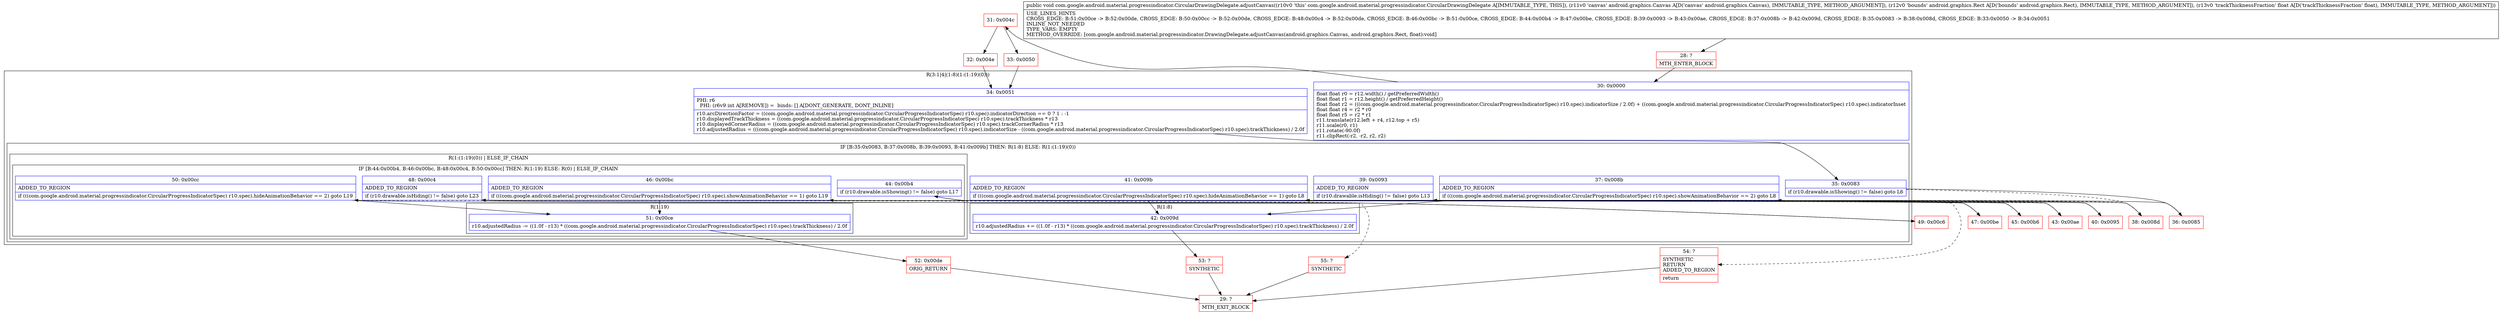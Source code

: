 digraph "CFG forcom.google.android.material.progressindicator.CircularDrawingDelegate.adjustCanvas(Landroid\/graphics\/Canvas;Landroid\/graphics\/Rect;F)V" {
subgraph cluster_Region_909737638 {
label = "R(3:1|4|(1:8)(1:(1:19)(0)))";
node [shape=record,color=blue];
Node_30 [shape=record,label="{30\:\ 0x0000|float float r0 = r12.width() \/ getPreferredWidth()\lfloat float r1 = r12.height() \/ getPreferredHeight()\lfloat float r2 = (((com.google.android.material.progressindicator.CircularProgressIndicatorSpec) r10.spec).indicatorSize \/ 2.0f) + ((com.google.android.material.progressindicator.CircularProgressIndicatorSpec) r10.spec).indicatorInset\lfloat float r4 = r2 * r0\lfloat float r5 = r2 * r1\lr11.translate(r12.left + r4, r12.top + r5)\lr11.scale(r0, r1)\lr11.rotate(\-90.0f)\lr11.clipRect(\-r2, \-r2, r2, r2)\l}"];
Node_34 [shape=record,label="{34\:\ 0x0051|PHI: r6 \l  PHI: (r6v9 int A[REMOVE]) =  binds: [] A[DONT_GENERATE, DONT_INLINE]\l|r10.arcDirectionFactor = ((com.google.android.material.progressindicator.CircularProgressIndicatorSpec) r10.spec).indicatorDirection == 0 ? 1 : \-1\lr10.displayedTrackThickness = ((com.google.android.material.progressindicator.CircularProgressIndicatorSpec) r10.spec).trackThickness * r13\lr10.displayedCornerRadius = ((com.google.android.material.progressindicator.CircularProgressIndicatorSpec) r10.spec).trackCornerRadius * r13\lr10.adjustedRadius = (((com.google.android.material.progressindicator.CircularProgressIndicatorSpec) r10.spec).indicatorSize \- ((com.google.android.material.progressindicator.CircularProgressIndicatorSpec) r10.spec).trackThickness) \/ 2.0f\l}"];
subgraph cluster_IfRegion_1585626470 {
label = "IF [B:35:0x0083, B:37:0x008b, B:39:0x0093, B:41:0x009b] THEN: R(1:8) ELSE: R(1:(1:19)(0))";
node [shape=record,color=blue];
Node_35 [shape=record,label="{35\:\ 0x0083|if (r10.drawable.isShowing() != false) goto L6\l}"];
Node_37 [shape=record,label="{37\:\ 0x008b|ADDED_TO_REGION\l|if (((com.google.android.material.progressindicator.CircularProgressIndicatorSpec) r10.spec).showAnimationBehavior == 2) goto L8\l}"];
Node_39 [shape=record,label="{39\:\ 0x0093|ADDED_TO_REGION\l|if (r10.drawable.isHiding() != false) goto L13\l}"];
Node_41 [shape=record,label="{41\:\ 0x009b|ADDED_TO_REGION\l|if (((com.google.android.material.progressindicator.CircularProgressIndicatorSpec) r10.spec).hideAnimationBehavior == 1) goto L8\l}"];
subgraph cluster_Region_326055590 {
label = "R(1:8)";
node [shape=record,color=blue];
Node_42 [shape=record,label="{42\:\ 0x009d|r10.adjustedRadius += ((1.0f \- r13) * ((com.google.android.material.progressindicator.CircularProgressIndicatorSpec) r10.spec).trackThickness) \/ 2.0f\l}"];
}
subgraph cluster_Region_2109372621 {
label = "R(1:(1:19)(0)) | ELSE_IF_CHAIN\l";
node [shape=record,color=blue];
subgraph cluster_IfRegion_1405663182 {
label = "IF [B:44:0x00b4, B:46:0x00bc, B:48:0x00c4, B:50:0x00cc] THEN: R(1:19) ELSE: R(0) | ELSE_IF_CHAIN\l";
node [shape=record,color=blue];
Node_44 [shape=record,label="{44\:\ 0x00b4|if (r10.drawable.isShowing() != false) goto L17\l}"];
Node_46 [shape=record,label="{46\:\ 0x00bc|ADDED_TO_REGION\l|if (((com.google.android.material.progressindicator.CircularProgressIndicatorSpec) r10.spec).showAnimationBehavior == 1) goto L19\l}"];
Node_48 [shape=record,label="{48\:\ 0x00c4|ADDED_TO_REGION\l|if (r10.drawable.isHiding() != false) goto L23\l}"];
Node_50 [shape=record,label="{50\:\ 0x00cc|ADDED_TO_REGION\l|if (((com.google.android.material.progressindicator.CircularProgressIndicatorSpec) r10.spec).hideAnimationBehavior == 2) goto L19\l}"];
subgraph cluster_Region_409622876 {
label = "R(1:19)";
node [shape=record,color=blue];
Node_51 [shape=record,label="{51\:\ 0x00ce|r10.adjustedRadius \-= ((1.0f \- r13) * ((com.google.android.material.progressindicator.CircularProgressIndicatorSpec) r10.spec).trackThickness) \/ 2.0f\l}"];
}
subgraph cluster_Region_1918539505 {
label = "R(0)";
node [shape=record,color=blue];
}
}
}
}
}
Node_28 [shape=record,color=red,label="{28\:\ ?|MTH_ENTER_BLOCK\l}"];
Node_31 [shape=record,color=red,label="{31\:\ 0x004c}"];
Node_32 [shape=record,color=red,label="{32\:\ 0x004e}"];
Node_36 [shape=record,color=red,label="{36\:\ 0x0085}"];
Node_53 [shape=record,color=red,label="{53\:\ ?|SYNTHETIC\l}"];
Node_29 [shape=record,color=red,label="{29\:\ ?|MTH_EXIT_BLOCK\l}"];
Node_38 [shape=record,color=red,label="{38\:\ 0x008d}"];
Node_40 [shape=record,color=red,label="{40\:\ 0x0095}"];
Node_43 [shape=record,color=red,label="{43\:\ 0x00ae}"];
Node_45 [shape=record,color=red,label="{45\:\ 0x00b6}"];
Node_52 [shape=record,color=red,label="{52\:\ 0x00de|ORIG_RETURN\l}"];
Node_47 [shape=record,color=red,label="{47\:\ 0x00be}"];
Node_49 [shape=record,color=red,label="{49\:\ 0x00c6}"];
Node_55 [shape=record,color=red,label="{55\:\ ?|SYNTHETIC\l}"];
Node_54 [shape=record,color=red,label="{54\:\ ?|SYNTHETIC\lRETURN\lADDED_TO_REGION\l|return\l}"];
Node_33 [shape=record,color=red,label="{33\:\ 0x0050}"];
MethodNode[shape=record,label="{public void com.google.android.material.progressindicator.CircularDrawingDelegate.adjustCanvas((r10v0 'this' com.google.android.material.progressindicator.CircularDrawingDelegate A[IMMUTABLE_TYPE, THIS]), (r11v0 'canvas' android.graphics.Canvas A[D('canvas' android.graphics.Canvas), IMMUTABLE_TYPE, METHOD_ARGUMENT]), (r12v0 'bounds' android.graphics.Rect A[D('bounds' android.graphics.Rect), IMMUTABLE_TYPE, METHOD_ARGUMENT]), (r13v0 'trackThicknessFraction' float A[D('trackThicknessFraction' float), IMMUTABLE_TYPE, METHOD_ARGUMENT]))  | USE_LINES_HINTS\lCROSS_EDGE: B:51:0x00ce \-\> B:52:0x00de, CROSS_EDGE: B:50:0x00cc \-\> B:52:0x00de, CROSS_EDGE: B:48:0x00c4 \-\> B:52:0x00de, CROSS_EDGE: B:46:0x00bc \-\> B:51:0x00ce, CROSS_EDGE: B:44:0x00b4 \-\> B:47:0x00be, CROSS_EDGE: B:39:0x0093 \-\> B:43:0x00ae, CROSS_EDGE: B:37:0x008b \-\> B:42:0x009d, CROSS_EDGE: B:35:0x0083 \-\> B:38:0x008d, CROSS_EDGE: B:33:0x0050 \-\> B:34:0x0051\lINLINE_NOT_NEEDED\lTYPE_VARS: EMPTY\lMETHOD_OVERRIDE: [com.google.android.material.progressindicator.DrawingDelegate.adjustCanvas(android.graphics.Canvas, android.graphics.Rect, float):void]\l}"];
MethodNode -> Node_28;Node_30 -> Node_31;
Node_34 -> Node_35;
Node_35 -> Node_36;
Node_35 -> Node_38[style=dashed];
Node_37 -> Node_38[style=dashed];
Node_37 -> Node_42;
Node_39 -> Node_40;
Node_39 -> Node_43[style=dashed];
Node_41 -> Node_42;
Node_41 -> Node_43[style=dashed];
Node_42 -> Node_53;
Node_44 -> Node_45;
Node_44 -> Node_47[style=dashed];
Node_46 -> Node_47[style=dashed];
Node_46 -> Node_51;
Node_48 -> Node_49;
Node_48 -> Node_54[style=dashed];
Node_50 -> Node_51;
Node_50 -> Node_55[style=dashed];
Node_51 -> Node_52;
Node_28 -> Node_30;
Node_31 -> Node_32;
Node_31 -> Node_33;
Node_32 -> Node_34;
Node_36 -> Node_37;
Node_53 -> Node_29;
Node_38 -> Node_39;
Node_40 -> Node_41;
Node_43 -> Node_44;
Node_45 -> Node_46;
Node_52 -> Node_29;
Node_47 -> Node_48;
Node_49 -> Node_50;
Node_55 -> Node_29;
Node_54 -> Node_29;
Node_33 -> Node_34;
}

